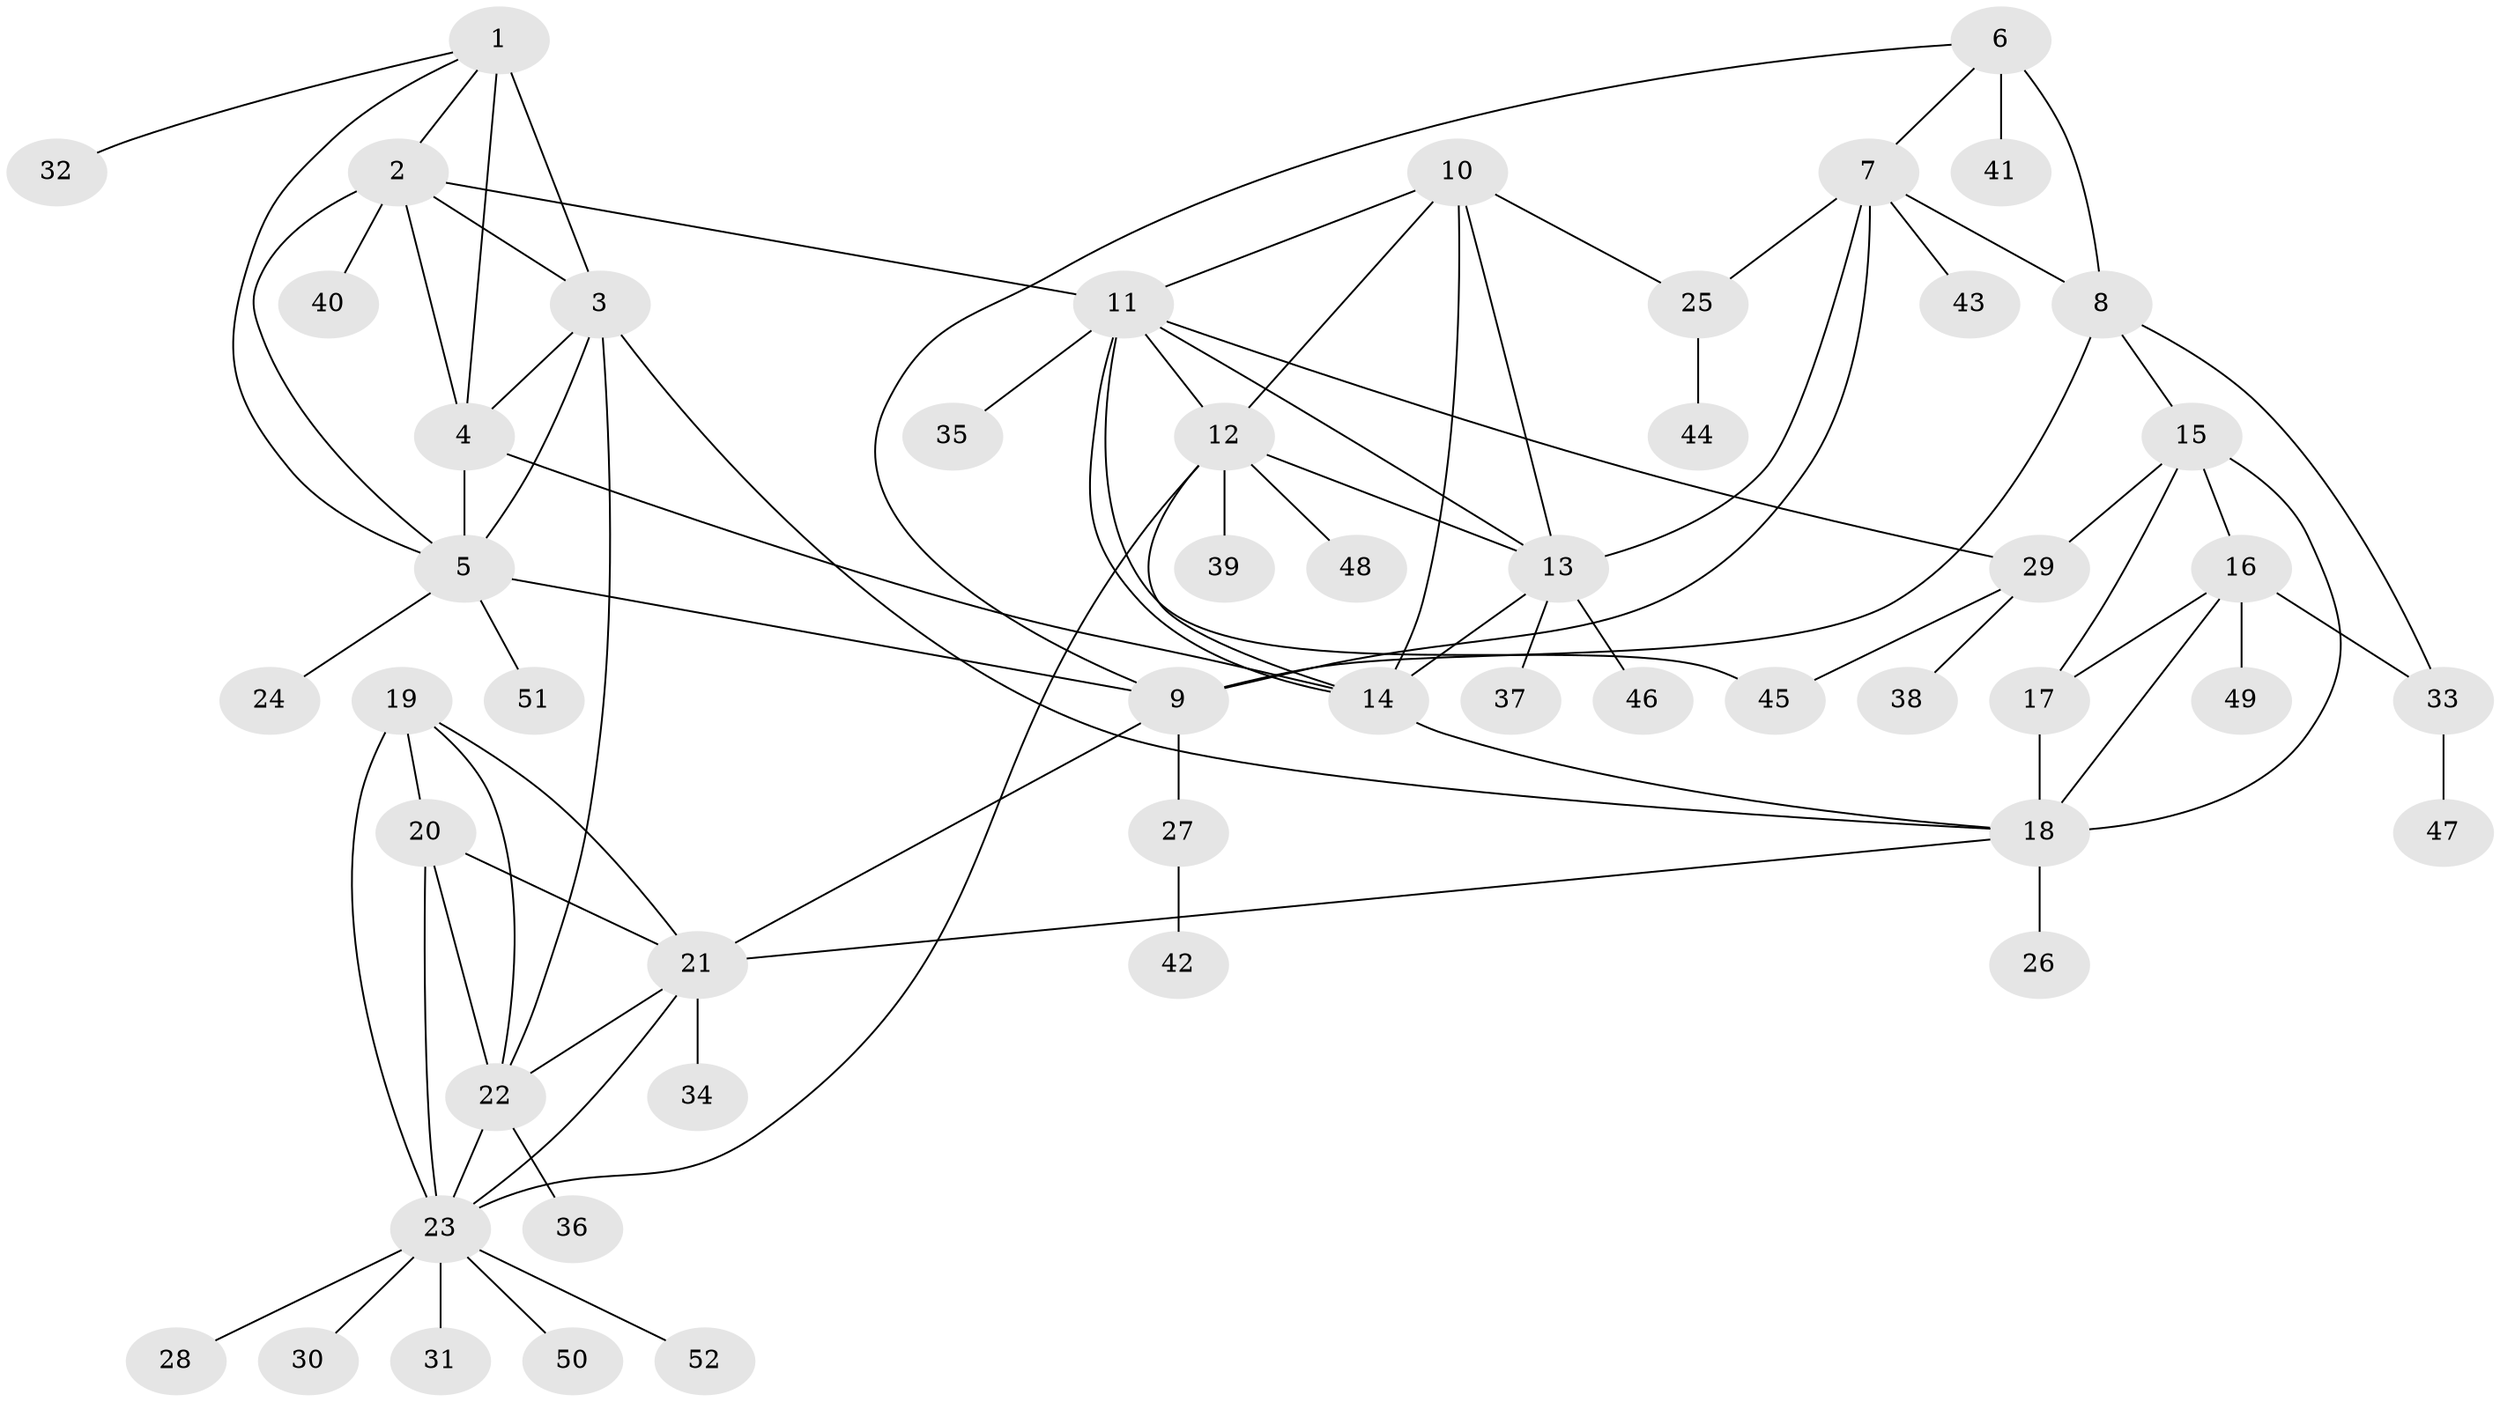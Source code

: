 // original degree distribution, {9: 0.03, 7: 0.03, 4: 0.06, 8: 0.04, 6: 0.03, 10: 0.04, 5: 0.04, 11: 0.01, 1: 0.55, 2: 0.17}
// Generated by graph-tools (version 1.1) at 2025/52/03/04/25 22:52:21]
// undirected, 52 vertices, 86 edges
graph export_dot {
  node [color=gray90,style=filled];
  1;
  2;
  3;
  4;
  5;
  6;
  7;
  8;
  9;
  10;
  11;
  12;
  13;
  14;
  15;
  16;
  17;
  18;
  19;
  20;
  21;
  22;
  23;
  24;
  25;
  26;
  27;
  28;
  29;
  30;
  31;
  32;
  33;
  34;
  35;
  36;
  37;
  38;
  39;
  40;
  41;
  42;
  43;
  44;
  45;
  46;
  47;
  48;
  49;
  50;
  51;
  52;
  1 -- 2 [weight=1.0];
  1 -- 3 [weight=1.0];
  1 -- 4 [weight=4.0];
  1 -- 5 [weight=1.0];
  1 -- 32 [weight=1.0];
  2 -- 3 [weight=1.0];
  2 -- 4 [weight=1.0];
  2 -- 5 [weight=1.0];
  2 -- 11 [weight=1.0];
  2 -- 40 [weight=1.0];
  3 -- 4 [weight=1.0];
  3 -- 5 [weight=1.0];
  3 -- 18 [weight=1.0];
  3 -- 22 [weight=1.0];
  4 -- 5 [weight=1.0];
  4 -- 14 [weight=1.0];
  5 -- 9 [weight=1.0];
  5 -- 24 [weight=1.0];
  5 -- 51 [weight=1.0];
  6 -- 7 [weight=1.0];
  6 -- 8 [weight=2.0];
  6 -- 9 [weight=1.0];
  6 -- 41 [weight=1.0];
  7 -- 8 [weight=2.0];
  7 -- 9 [weight=1.0];
  7 -- 13 [weight=1.0];
  7 -- 25 [weight=1.0];
  7 -- 43 [weight=3.0];
  8 -- 9 [weight=2.0];
  8 -- 15 [weight=1.0];
  8 -- 33 [weight=1.0];
  9 -- 21 [weight=1.0];
  9 -- 27 [weight=1.0];
  10 -- 11 [weight=1.0];
  10 -- 12 [weight=1.0];
  10 -- 13 [weight=1.0];
  10 -- 14 [weight=4.0];
  10 -- 25 [weight=2.0];
  11 -- 12 [weight=1.0];
  11 -- 13 [weight=1.0];
  11 -- 14 [weight=1.0];
  11 -- 29 [weight=1.0];
  11 -- 35 [weight=1.0];
  11 -- 45 [weight=2.0];
  12 -- 13 [weight=1.0];
  12 -- 14 [weight=1.0];
  12 -- 23 [weight=1.0];
  12 -- 39 [weight=1.0];
  12 -- 48 [weight=1.0];
  13 -- 14 [weight=1.0];
  13 -- 37 [weight=1.0];
  13 -- 46 [weight=1.0];
  14 -- 18 [weight=1.0];
  15 -- 16 [weight=2.0];
  15 -- 17 [weight=2.0];
  15 -- 18 [weight=2.0];
  15 -- 29 [weight=1.0];
  16 -- 17 [weight=1.0];
  16 -- 18 [weight=1.0];
  16 -- 33 [weight=1.0];
  16 -- 49 [weight=3.0];
  17 -- 18 [weight=1.0];
  18 -- 21 [weight=1.0];
  18 -- 26 [weight=1.0];
  19 -- 20 [weight=1.0];
  19 -- 21 [weight=1.0];
  19 -- 22 [weight=1.0];
  19 -- 23 [weight=1.0];
  20 -- 21 [weight=3.0];
  20 -- 22 [weight=1.0];
  20 -- 23 [weight=1.0];
  21 -- 22 [weight=1.0];
  21 -- 23 [weight=1.0];
  21 -- 34 [weight=1.0];
  22 -- 23 [weight=1.0];
  22 -- 36 [weight=1.0];
  23 -- 28 [weight=1.0];
  23 -- 30 [weight=1.0];
  23 -- 31 [weight=1.0];
  23 -- 50 [weight=1.0];
  23 -- 52 [weight=1.0];
  25 -- 44 [weight=1.0];
  27 -- 42 [weight=1.0];
  29 -- 38 [weight=1.0];
  29 -- 45 [weight=1.0];
  33 -- 47 [weight=1.0];
}
